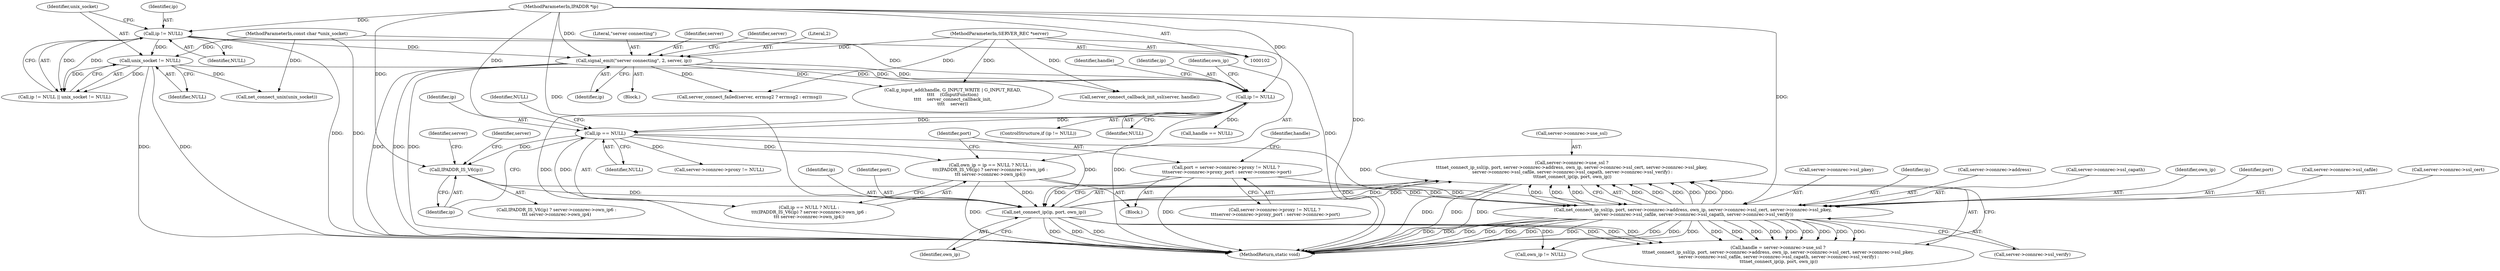 digraph "0_irssi-proxy_85bbc05b21678e80423815d2ef1dfe26208491ab_3@API" {
"1000183" [label="(Call,server->connrec->use_ssl ?\n\t\t\tnet_connect_ip_ssl(ip, port, server->connrec->address, own_ip, server->connrec->ssl_cert, server->connrec->ssl_pkey,\n server->connrec->ssl_cafile, server->connrec->ssl_capath, server->connrec->ssl_verify) :\n \t\t\tnet_connect_ip(ip, port, own_ip))"];
"1000189" [label="(Call,net_connect_ip_ssl(ip, port, server->connrec->address, own_ip, server->connrec->ssl_cert, server->connrec->ssl_pkey,\n server->connrec->ssl_cafile, server->connrec->ssl_capath, server->connrec->ssl_verify))"];
"1000144" [label="(Call,ip == NULL)"];
"1000137" [label="(Call,ip != NULL)"];
"1000124" [label="(Call,signal_emit(\"server connecting\", 2, server, ip))"];
"1000103" [label="(MethodParameterIn,SERVER_REC *server)"];
"1000118" [label="(Call,ip != NULL)"];
"1000104" [label="(MethodParameterIn,IPADDR *ip)"];
"1000121" [label="(Call,unix_socket != NULL)"];
"1000105" [label="(MethodParameterIn,const char *unix_socket)"];
"1000149" [label="(Call,IPADDR_IS_V6(ip))"];
"1000161" [label="(Call,port = server->connrec->proxy != NULL ?\n \t\t\tserver->connrec->proxy_port : server->connrec->port)"];
"1000141" [label="(Call,own_ip = ip == NULL ? NULL :\n\t\t\t(IPADDR_IS_V6(ip) ? server->connrec->own_ip6 :\n\t\t\t server->connrec->own_ip4))"];
"1000223" [label="(Call,net_connect_ip(ip, port, own_ip))"];
"1000104" [label="(MethodParameterIn,IPADDR *ip)"];
"1000251" [label="(Call,own_ip != NULL)"];
"1000140" [label="(Block,)"];
"1000125" [label="(Literal,\"server connecting\")"];
"1000218" [label="(Call,server->connrec->ssl_verify)"];
"1000330" [label="(MethodReturn,static void)"];
"1000148" [label="(Call,IPADDR_IS_V6(ip) ? server->connrec->own_ip6 :\n\t\t\t server->connrec->own_ip4)"];
"1000117" [label="(Call,ip != NULL || unix_socket != NULL)"];
"1000181" [label="(Call,handle = server->connrec->use_ssl ?\n\t\t\tnet_connect_ip_ssl(ip, port, server->connrec->address, own_ip, server->connrec->ssl_cert, server->connrec->ssl_pkey,\n server->connrec->ssl_cafile, server->connrec->ssl_capath, server->connrec->ssl_verify) :\n \t\t\tnet_connect_ip(ip, port, own_ip))"];
"1000203" [label="(Call,server->connrec->ssl_pkey)"];
"1000190" [label="(Identifier,ip)"];
"1000136" [label="(ControlStructure,if (ip != NULL))"];
"1000128" [label="(Identifier,ip)"];
"1000321" [label="(Call,g_input_add(handle, G_INPUT_WRITE | G_INPUT_READ,\n\t\t\t\t    (GInputFunction)\n\t\t\t\t    server_connect_callback_init,\n\t\t\t\t    server))"];
"1000147" [label="(Identifier,NULL)"];
"1000231" [label="(Call,net_connect_unix(unix_socket))"];
"1000223" [label="(Call,net_connect_ip(ip, port, own_ip))"];
"1000139" [label="(Identifier,NULL)"];
"1000142" [label="(Identifier,own_ip)"];
"1000192" [label="(Call,server->connrec->address)"];
"1000213" [label="(Call,server->connrec->ssl_capath)"];
"1000189" [label="(Call,net_connect_ip_ssl(ip, port, server->connrec->address, own_ip, server->connrec->ssl_cert, server->connrec->ssl_pkey,\n server->connrec->ssl_cafile, server->connrec->ssl_capath, server->connrec->ssl_verify))"];
"1000138" [label="(Identifier,ip)"];
"1000145" [label="(Identifier,ip)"];
"1000103" [label="(MethodParameterIn,SERVER_REC *server)"];
"1000127" [label="(Identifier,server)"];
"1000290" [label="(Call,server_connect_failed(server, errmsg2 ? errmsg2 : errmsg))"];
"1000119" [label="(Identifier,ip)"];
"1000121" [label="(Call,unix_socket != NULL)"];
"1000183" [label="(Call,server->connrec->use_ssl ?\n\t\t\tnet_connect_ip_ssl(ip, port, server->connrec->address, own_ip, server->connrec->ssl_cert, server->connrec->ssl_pkey,\n server->connrec->ssl_cafile, server->connrec->ssl_capath, server->connrec->ssl_verify) :\n \t\t\tnet_connect_ip(ip, port, own_ip))"];
"1000144" [label="(Call,ip == NULL)"];
"1000230" [label="(Identifier,handle)"];
"1000122" [label="(Identifier,unix_socket)"];
"1000146" [label="(Identifier,NULL)"];
"1000224" [label="(Identifier,ip)"];
"1000153" [label="(Identifier,server)"];
"1000132" [label="(Identifier,server)"];
"1000124" [label="(Call,signal_emit(\"server connecting\", 2, server, ip))"];
"1000118" [label="(Call,ip != NULL)"];
"1000313" [label="(Call,server_connect_callback_init_ssl(server, handle))"];
"1000149" [label="(Call,IPADDR_IS_V6(ip))"];
"1000197" [label="(Identifier,own_ip)"];
"1000164" [label="(Call,server->connrec->proxy != NULL)"];
"1000163" [label="(Call,server->connrec->proxy != NULL ?\n \t\t\tserver->connrec->proxy_port : server->connrec->port)"];
"1000126" [label="(Literal,2)"];
"1000158" [label="(Identifier,server)"];
"1000105" [label="(MethodParameterIn,const char *unix_socket)"];
"1000225" [label="(Identifier,port)"];
"1000162" [label="(Identifier,port)"];
"1000182" [label="(Identifier,handle)"];
"1000191" [label="(Identifier,port)"];
"1000234" [label="(Call,handle == NULL)"];
"1000150" [label="(Identifier,ip)"];
"1000120" [label="(Identifier,NULL)"];
"1000208" [label="(Call,server->connrec->ssl_cafile)"];
"1000141" [label="(Call,own_ip = ip == NULL ? NULL :\n\t\t\t(IPADDR_IS_V6(ip) ? server->connrec->own_ip6 :\n\t\t\t server->connrec->own_ip4))"];
"1000123" [label="(Identifier,NULL)"];
"1000226" [label="(Identifier,own_ip)"];
"1000137" [label="(Call,ip != NULL)"];
"1000161" [label="(Call,port = server->connrec->proxy != NULL ?\n \t\t\tserver->connrec->proxy_port : server->connrec->port)"];
"1000198" [label="(Call,server->connrec->ssl_cert)"];
"1000106" [label="(Block,)"];
"1000143" [label="(Call,ip == NULL ? NULL :\n\t\t\t(IPADDR_IS_V6(ip) ? server->connrec->own_ip6 :\n\t\t\t server->connrec->own_ip4))"];
"1000184" [label="(Call,server->connrec->use_ssl)"];
"1000183" -> "1000181"  [label="AST: "];
"1000183" -> "1000189"  [label="CFG: "];
"1000183" -> "1000223"  [label="CFG: "];
"1000184" -> "1000183"  [label="AST: "];
"1000189" -> "1000183"  [label="AST: "];
"1000223" -> "1000183"  [label="AST: "];
"1000181" -> "1000183"  [label="CFG: "];
"1000183" -> "1000330"  [label="DDG: "];
"1000183" -> "1000330"  [label="DDG: "];
"1000183" -> "1000330"  [label="DDG: "];
"1000189" -> "1000183"  [label="DDG: "];
"1000189" -> "1000183"  [label="DDG: "];
"1000189" -> "1000183"  [label="DDG: "];
"1000189" -> "1000183"  [label="DDG: "];
"1000189" -> "1000183"  [label="DDG: "];
"1000189" -> "1000183"  [label="DDG: "];
"1000189" -> "1000183"  [label="DDG: "];
"1000189" -> "1000183"  [label="DDG: "];
"1000189" -> "1000183"  [label="DDG: "];
"1000223" -> "1000183"  [label="DDG: "];
"1000223" -> "1000183"  [label="DDG: "];
"1000223" -> "1000183"  [label="DDG: "];
"1000189" -> "1000218"  [label="CFG: "];
"1000190" -> "1000189"  [label="AST: "];
"1000191" -> "1000189"  [label="AST: "];
"1000192" -> "1000189"  [label="AST: "];
"1000197" -> "1000189"  [label="AST: "];
"1000198" -> "1000189"  [label="AST: "];
"1000203" -> "1000189"  [label="AST: "];
"1000208" -> "1000189"  [label="AST: "];
"1000213" -> "1000189"  [label="AST: "];
"1000218" -> "1000189"  [label="AST: "];
"1000189" -> "1000330"  [label="DDG: "];
"1000189" -> "1000330"  [label="DDG: "];
"1000189" -> "1000330"  [label="DDG: "];
"1000189" -> "1000330"  [label="DDG: "];
"1000189" -> "1000330"  [label="DDG: "];
"1000189" -> "1000330"  [label="DDG: "];
"1000189" -> "1000330"  [label="DDG: "];
"1000189" -> "1000330"  [label="DDG: "];
"1000189" -> "1000330"  [label="DDG: "];
"1000189" -> "1000181"  [label="DDG: "];
"1000189" -> "1000181"  [label="DDG: "];
"1000189" -> "1000181"  [label="DDG: "];
"1000189" -> "1000181"  [label="DDG: "];
"1000189" -> "1000181"  [label="DDG: "];
"1000189" -> "1000181"  [label="DDG: "];
"1000189" -> "1000181"  [label="DDG: "];
"1000189" -> "1000181"  [label="DDG: "];
"1000189" -> "1000181"  [label="DDG: "];
"1000144" -> "1000189"  [label="DDG: "];
"1000149" -> "1000189"  [label="DDG: "];
"1000104" -> "1000189"  [label="DDG: "];
"1000161" -> "1000189"  [label="DDG: "];
"1000141" -> "1000189"  [label="DDG: "];
"1000189" -> "1000251"  [label="DDG: "];
"1000144" -> "1000143"  [label="AST: "];
"1000144" -> "1000146"  [label="CFG: "];
"1000145" -> "1000144"  [label="AST: "];
"1000146" -> "1000144"  [label="AST: "];
"1000147" -> "1000144"  [label="CFG: "];
"1000150" -> "1000144"  [label="CFG: "];
"1000144" -> "1000141"  [label="DDG: "];
"1000137" -> "1000144"  [label="DDG: "];
"1000137" -> "1000144"  [label="DDG: "];
"1000104" -> "1000144"  [label="DDG: "];
"1000144" -> "1000143"  [label="DDG: "];
"1000144" -> "1000149"  [label="DDG: "];
"1000144" -> "1000164"  [label="DDG: "];
"1000144" -> "1000223"  [label="DDG: "];
"1000137" -> "1000136"  [label="AST: "];
"1000137" -> "1000139"  [label="CFG: "];
"1000138" -> "1000137"  [label="AST: "];
"1000139" -> "1000137"  [label="AST: "];
"1000142" -> "1000137"  [label="CFG: "];
"1000230" -> "1000137"  [label="CFG: "];
"1000137" -> "1000330"  [label="DDG: "];
"1000137" -> "1000330"  [label="DDG: "];
"1000124" -> "1000137"  [label="DDG: "];
"1000104" -> "1000137"  [label="DDG: "];
"1000121" -> "1000137"  [label="DDG: "];
"1000118" -> "1000137"  [label="DDG: "];
"1000137" -> "1000234"  [label="DDG: "];
"1000124" -> "1000106"  [label="AST: "];
"1000124" -> "1000128"  [label="CFG: "];
"1000125" -> "1000124"  [label="AST: "];
"1000126" -> "1000124"  [label="AST: "];
"1000127" -> "1000124"  [label="AST: "];
"1000128" -> "1000124"  [label="AST: "];
"1000132" -> "1000124"  [label="CFG: "];
"1000124" -> "1000330"  [label="DDG: "];
"1000124" -> "1000330"  [label="DDG: "];
"1000124" -> "1000330"  [label="DDG: "];
"1000103" -> "1000124"  [label="DDG: "];
"1000118" -> "1000124"  [label="DDG: "];
"1000104" -> "1000124"  [label="DDG: "];
"1000124" -> "1000290"  [label="DDG: "];
"1000124" -> "1000313"  [label="DDG: "];
"1000124" -> "1000321"  [label="DDG: "];
"1000103" -> "1000102"  [label="AST: "];
"1000103" -> "1000330"  [label="DDG: "];
"1000103" -> "1000290"  [label="DDG: "];
"1000103" -> "1000313"  [label="DDG: "];
"1000103" -> "1000321"  [label="DDG: "];
"1000118" -> "1000117"  [label="AST: "];
"1000118" -> "1000120"  [label="CFG: "];
"1000119" -> "1000118"  [label="AST: "];
"1000120" -> "1000118"  [label="AST: "];
"1000122" -> "1000118"  [label="CFG: "];
"1000117" -> "1000118"  [label="CFG: "];
"1000118" -> "1000330"  [label="DDG: "];
"1000118" -> "1000117"  [label="DDG: "];
"1000118" -> "1000117"  [label="DDG: "];
"1000104" -> "1000118"  [label="DDG: "];
"1000118" -> "1000121"  [label="DDG: "];
"1000104" -> "1000102"  [label="AST: "];
"1000104" -> "1000330"  [label="DDG: "];
"1000104" -> "1000149"  [label="DDG: "];
"1000104" -> "1000223"  [label="DDG: "];
"1000121" -> "1000117"  [label="AST: "];
"1000121" -> "1000123"  [label="CFG: "];
"1000122" -> "1000121"  [label="AST: "];
"1000123" -> "1000121"  [label="AST: "];
"1000117" -> "1000121"  [label="CFG: "];
"1000121" -> "1000330"  [label="DDG: "];
"1000121" -> "1000330"  [label="DDG: "];
"1000121" -> "1000117"  [label="DDG: "];
"1000121" -> "1000117"  [label="DDG: "];
"1000105" -> "1000121"  [label="DDG: "];
"1000121" -> "1000231"  [label="DDG: "];
"1000105" -> "1000102"  [label="AST: "];
"1000105" -> "1000330"  [label="DDG: "];
"1000105" -> "1000231"  [label="DDG: "];
"1000149" -> "1000148"  [label="AST: "];
"1000149" -> "1000150"  [label="CFG: "];
"1000150" -> "1000149"  [label="AST: "];
"1000153" -> "1000149"  [label="CFG: "];
"1000158" -> "1000149"  [label="CFG: "];
"1000149" -> "1000223"  [label="DDG: "];
"1000161" -> "1000140"  [label="AST: "];
"1000161" -> "1000163"  [label="CFG: "];
"1000162" -> "1000161"  [label="AST: "];
"1000163" -> "1000161"  [label="AST: "];
"1000182" -> "1000161"  [label="CFG: "];
"1000161" -> "1000330"  [label="DDG: "];
"1000161" -> "1000223"  [label="DDG: "];
"1000141" -> "1000140"  [label="AST: "];
"1000141" -> "1000143"  [label="CFG: "];
"1000142" -> "1000141"  [label="AST: "];
"1000143" -> "1000141"  [label="AST: "];
"1000162" -> "1000141"  [label="CFG: "];
"1000141" -> "1000330"  [label="DDG: "];
"1000141" -> "1000223"  [label="DDG: "];
"1000223" -> "1000226"  [label="CFG: "];
"1000224" -> "1000223"  [label="AST: "];
"1000225" -> "1000223"  [label="AST: "];
"1000226" -> "1000223"  [label="AST: "];
"1000223" -> "1000330"  [label="DDG: "];
"1000223" -> "1000330"  [label="DDG: "];
"1000223" -> "1000330"  [label="DDG: "];
"1000223" -> "1000181"  [label="DDG: "];
"1000223" -> "1000181"  [label="DDG: "];
"1000223" -> "1000181"  [label="DDG: "];
"1000223" -> "1000251"  [label="DDG: "];
}
